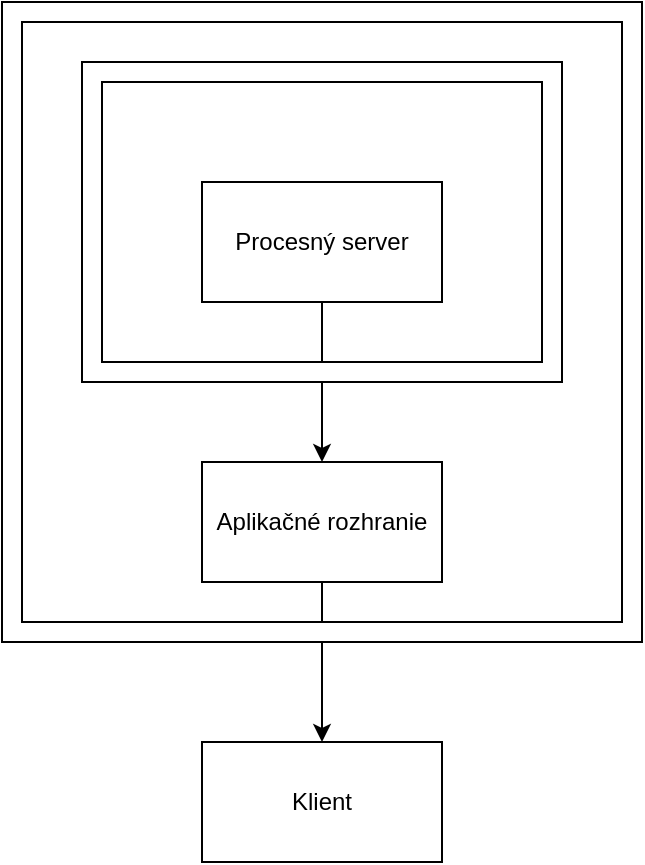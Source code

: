<mxfile version="10.6.5" type="google"><diagram id="JJGONNd-quTu0SRA5Gf2" name="Page-1"><mxGraphModel dx="1394" dy="779" grid="1" gridSize="10" guides="1" tooltips="1" connect="1" arrows="1" fold="1" page="1" pageScale="1" pageWidth="850" pageHeight="1100" math="0" shadow="0"><root><mxCell id="0"/><mxCell id="1" parent="0"/><mxCell id="tqjcbyV6aBr8AwkZ7AXc-3" value="" style="edgeStyle=orthogonalEdgeStyle;rounded=0;orthogonalLoop=1;jettySize=auto;html=1;" edge="1" parent="1" source="tqjcbyV6aBr8AwkZ7AXc-1" target="tqjcbyV6aBr8AwkZ7AXc-2"><mxGeometry relative="1" as="geometry"/></mxCell><mxCell id="tqjcbyV6aBr8AwkZ7AXc-1" value="&lt;div&gt;Procesný server&lt;/div&gt;" style="rounded=0;whiteSpace=wrap;html=1;" vertex="1" parent="1"><mxGeometry x="320" y="120" width="120" height="60" as="geometry"/></mxCell><mxCell id="tqjcbyV6aBr8AwkZ7AXc-5" value="" style="edgeStyle=orthogonalEdgeStyle;rounded=0;orthogonalLoop=1;jettySize=auto;html=1;" edge="1" parent="1" source="tqjcbyV6aBr8AwkZ7AXc-2" target="tqjcbyV6aBr8AwkZ7AXc-4"><mxGeometry relative="1" as="geometry"/></mxCell><mxCell id="tqjcbyV6aBr8AwkZ7AXc-2" value="&lt;div&gt;Aplikačné rozhranie&lt;/div&gt;" style="rounded=0;whiteSpace=wrap;html=1;" vertex="1" parent="1"><mxGeometry x="320" y="260" width="120" height="60" as="geometry"/></mxCell><mxCell id="tqjcbyV6aBr8AwkZ7AXc-4" value="&lt;div&gt;Klient&lt;/div&gt;" style="rounded=0;whiteSpace=wrap;html=1;" vertex="1" parent="1"><mxGeometry x="320" y="400" width="120" height="60" as="geometry"/></mxCell><mxCell id="tqjcbyV6aBr8AwkZ7AXc-7" value="" style="verticalLabelPosition=bottom;verticalAlign=top;html=1;shape=mxgraph.basic.frame;dx=10;" vertex="1" parent="1"><mxGeometry x="260" y="60" width="240" height="160" as="geometry"/></mxCell><mxCell id="tqjcbyV6aBr8AwkZ7AXc-9" value="" style="verticalLabelPosition=bottom;verticalAlign=top;html=1;shape=mxgraph.basic.frame;dx=10;" vertex="1" parent="1"><mxGeometry x="220" y="30" width="320" height="320" as="geometry"/></mxCell></root></mxGraphModel></diagram></mxfile>